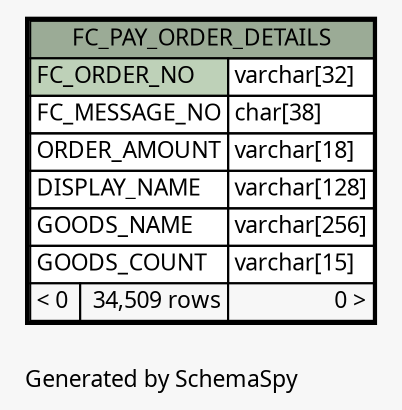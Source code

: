 // dot 2.26.0 on Linux 2.6.32-504.3.3.el6.x86_64
// SchemaSpy rev Unknown
digraph "oneDegreeRelationshipsDiagram" {
  graph [
    rankdir="RL"
    bgcolor="#f7f7f7"
    label="\nGenerated by SchemaSpy"
    labeljust="l"
    nodesep="0.18"
    ranksep="0.46"
    fontname="Microsoft YaHei"
    fontsize="11"
  ];
  node [
    fontname="Microsoft YaHei"
    fontsize="11"
    shape="plaintext"
  ];
  edge [
    arrowsize="0.8"
  ];
  "FC_PAY_ORDER_DETAILS" [
    label=<
    <TABLE BORDER="2" CELLBORDER="1" CELLSPACING="0" BGCOLOR="#ffffff">
      <TR><TD COLSPAN="3" BGCOLOR="#9bab96" ALIGN="CENTER">FC_PAY_ORDER_DETAILS</TD></TR>
      <TR><TD PORT="FC_ORDER_NO" COLSPAN="2" BGCOLOR="#bed1b8" ALIGN="LEFT">FC_ORDER_NO</TD><TD PORT="FC_ORDER_NO.type" ALIGN="LEFT">varchar[32]</TD></TR>
      <TR><TD PORT="FC_MESSAGE_NO" COLSPAN="2" ALIGN="LEFT">FC_MESSAGE_NO</TD><TD PORT="FC_MESSAGE_NO.type" ALIGN="LEFT">char[38]</TD></TR>
      <TR><TD PORT="ORDER_AMOUNT" COLSPAN="2" ALIGN="LEFT">ORDER_AMOUNT</TD><TD PORT="ORDER_AMOUNT.type" ALIGN="LEFT">varchar[18]</TD></TR>
      <TR><TD PORT="DISPLAY_NAME" COLSPAN="2" ALIGN="LEFT">DISPLAY_NAME</TD><TD PORT="DISPLAY_NAME.type" ALIGN="LEFT">varchar[128]</TD></TR>
      <TR><TD PORT="GOODS_NAME" COLSPAN="2" ALIGN="LEFT">GOODS_NAME</TD><TD PORT="GOODS_NAME.type" ALIGN="LEFT">varchar[256]</TD></TR>
      <TR><TD PORT="GOODS_COUNT" COLSPAN="2" ALIGN="LEFT">GOODS_COUNT</TD><TD PORT="GOODS_COUNT.type" ALIGN="LEFT">varchar[15]</TD></TR>
      <TR><TD ALIGN="LEFT" BGCOLOR="#f7f7f7">&lt; 0</TD><TD ALIGN="RIGHT" BGCOLOR="#f7f7f7">34,509 rows</TD><TD ALIGN="RIGHT" BGCOLOR="#f7f7f7">0 &gt;</TD></TR>
    </TABLE>>
    URL="FC_PAY_ORDER_DETAILS.html"
    tooltip="FC_PAY_ORDER_DETAILS"
  ];
}
